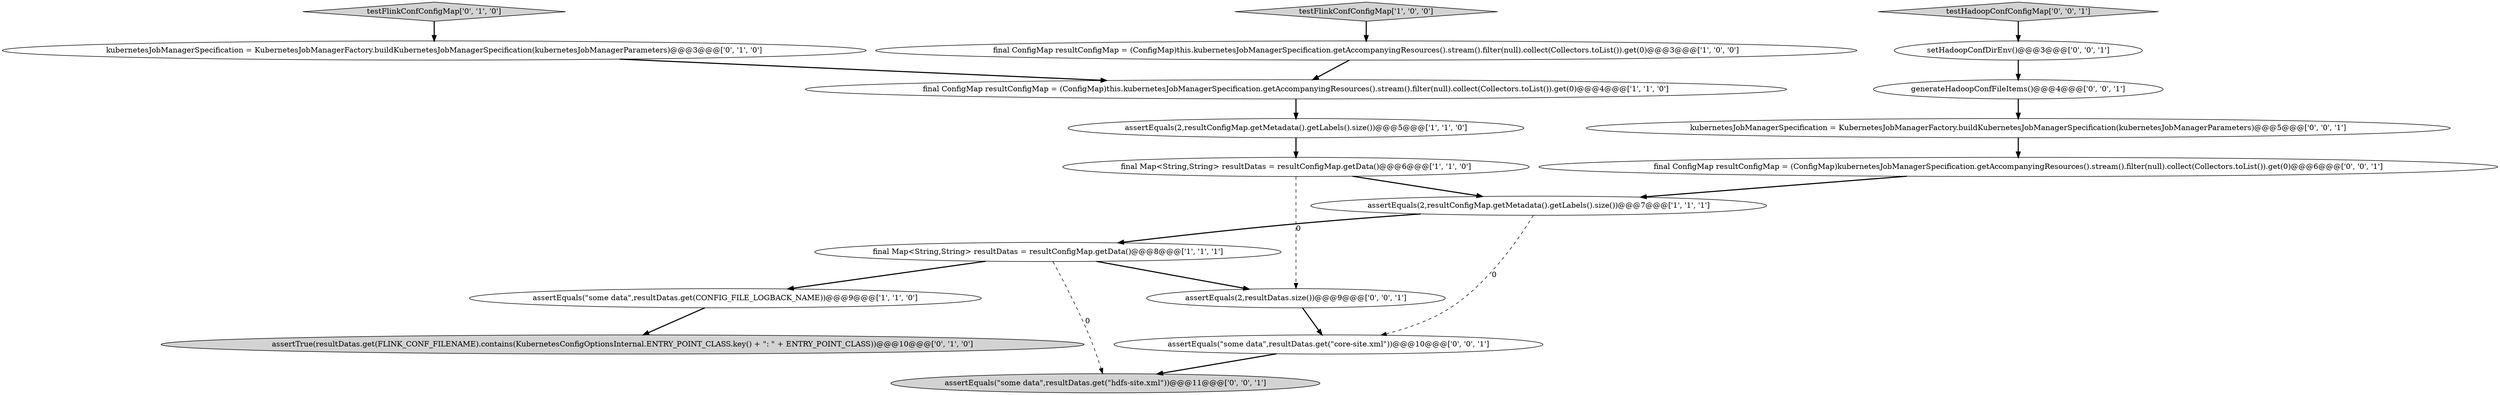 digraph {
9 [style = filled, label = "assertTrue(resultDatas.get(FLINK_CONF_FILENAME).contains(KubernetesConfigOptionsInternal.ENTRY_POINT_CLASS.key() + \": \" + ENTRY_POINT_CLASS))@@@10@@@['0', '1', '0']", fillcolor = lightgray, shape = ellipse image = "AAA0AAABBB2BBB"];
1 [style = filled, label = "assertEquals(2,resultConfigMap.getMetadata().getLabels().size())@@@5@@@['1', '1', '0']", fillcolor = white, shape = ellipse image = "AAA0AAABBB1BBB"];
13 [style = filled, label = "assertEquals(\"some data\",resultDatas.get(\"core-site.xml\"))@@@10@@@['0', '0', '1']", fillcolor = white, shape = ellipse image = "AAA0AAABBB3BBB"];
18 [style = filled, label = "kubernetesJobManagerSpecification = KubernetesJobManagerFactory.buildKubernetesJobManagerSpecification(kubernetesJobManagerParameters)@@@5@@@['0', '0', '1']", fillcolor = white, shape = ellipse image = "AAA0AAABBB3BBB"];
3 [style = filled, label = "final Map<String,String> resultDatas = resultConfigMap.getData()@@@6@@@['1', '1', '0']", fillcolor = white, shape = ellipse image = "AAA0AAABBB1BBB"];
4 [style = filled, label = "final ConfigMap resultConfigMap = (ConfigMap)this.kubernetesJobManagerSpecification.getAccompanyingResources().stream().filter(null).collect(Collectors.toList()).get(0)@@@4@@@['1', '1', '0']", fillcolor = white, shape = ellipse image = "AAA0AAABBB1BBB"];
11 [style = filled, label = "testHadoopConfConfigMap['0', '0', '1']", fillcolor = lightgray, shape = diamond image = "AAA0AAABBB3BBB"];
0 [style = filled, label = "final ConfigMap resultConfigMap = (ConfigMap)this.kubernetesJobManagerSpecification.getAccompanyingResources().stream().filter(null).collect(Collectors.toList()).get(0)@@@3@@@['1', '0', '0']", fillcolor = white, shape = ellipse image = "AAA0AAABBB1BBB"];
5 [style = filled, label = "final Map<String,String> resultDatas = resultConfigMap.getData()@@@8@@@['1', '1', '1']", fillcolor = white, shape = ellipse image = "AAA0AAABBB1BBB"];
12 [style = filled, label = "assertEquals(2,resultDatas.size())@@@9@@@['0', '0', '1']", fillcolor = white, shape = ellipse image = "AAA0AAABBB3BBB"];
2 [style = filled, label = "testFlinkConfConfigMap['1', '0', '0']", fillcolor = lightgray, shape = diamond image = "AAA0AAABBB1BBB"];
6 [style = filled, label = "assertEquals(\"some data\",resultDatas.get(CONFIG_FILE_LOGBACK_NAME))@@@9@@@['1', '1', '0']", fillcolor = white, shape = ellipse image = "AAA0AAABBB1BBB"];
10 [style = filled, label = "kubernetesJobManagerSpecification = KubernetesJobManagerFactory.buildKubernetesJobManagerSpecification(kubernetesJobManagerParameters)@@@3@@@['0', '1', '0']", fillcolor = white, shape = ellipse image = "AAA1AAABBB2BBB"];
15 [style = filled, label = "generateHadoopConfFileItems()@@@4@@@['0', '0', '1']", fillcolor = white, shape = ellipse image = "AAA0AAABBB3BBB"];
17 [style = filled, label = "final ConfigMap resultConfigMap = (ConfigMap)kubernetesJobManagerSpecification.getAccompanyingResources().stream().filter(null).collect(Collectors.toList()).get(0)@@@6@@@['0', '0', '1']", fillcolor = white, shape = ellipse image = "AAA0AAABBB3BBB"];
16 [style = filled, label = "setHadoopConfDirEnv()@@@3@@@['0', '0', '1']", fillcolor = white, shape = ellipse image = "AAA0AAABBB3BBB"];
14 [style = filled, label = "assertEquals(\"some data\",resultDatas.get(\"hdfs-site.xml\"))@@@11@@@['0', '0', '1']", fillcolor = lightgray, shape = ellipse image = "AAA0AAABBB3BBB"];
7 [style = filled, label = "assertEquals(2,resultConfigMap.getMetadata().getLabels().size())@@@7@@@['1', '1', '1']", fillcolor = white, shape = ellipse image = "AAA0AAABBB1BBB"];
8 [style = filled, label = "testFlinkConfConfigMap['0', '1', '0']", fillcolor = lightgray, shape = diamond image = "AAA0AAABBB2BBB"];
0->4 [style = bold, label=""];
5->14 [style = dashed, label="0"];
15->18 [style = bold, label=""];
16->15 [style = bold, label=""];
11->16 [style = bold, label=""];
3->7 [style = bold, label=""];
7->13 [style = dashed, label="0"];
4->1 [style = bold, label=""];
12->13 [style = bold, label=""];
6->9 [style = bold, label=""];
1->3 [style = bold, label=""];
10->4 [style = bold, label=""];
7->5 [style = bold, label=""];
18->17 [style = bold, label=""];
5->12 [style = bold, label=""];
2->0 [style = bold, label=""];
17->7 [style = bold, label=""];
13->14 [style = bold, label=""];
3->12 [style = dashed, label="0"];
8->10 [style = bold, label=""];
5->6 [style = bold, label=""];
}
